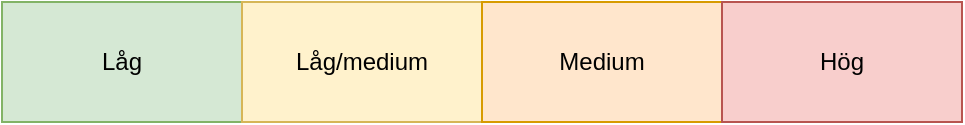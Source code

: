 <mxfile version="12.5.3" type="device"><diagram id="j1y6MOIH0bBtfUPnoSlW" name="Page-1"><mxGraphModel dx="1088" dy="968" grid="1" gridSize="10" guides="1" tooltips="1" connect="1" arrows="1" fold="1" page="1" pageScale="1" pageWidth="1169" pageHeight="827" math="0" shadow="0"><root><mxCell id="0"/><mxCell id="1" parent="0"/><mxCell id="bvOYzS5369TU3s9mVEdd-1" value="Låg" style="rounded=0;whiteSpace=wrap;html=1;fillColor=#d5e8d4;strokeColor=#82b366;" vertex="1" parent="1"><mxGeometry x="80" y="120" width="120" height="60" as="geometry"/></mxCell><mxCell id="bvOYzS5369TU3s9mVEdd-2" value="Låg/medium" style="rounded=0;whiteSpace=wrap;html=1;fillColor=#fff2cc;strokeColor=#d6b656;" vertex="1" parent="1"><mxGeometry x="200" y="120" width="120" height="60" as="geometry"/></mxCell><mxCell id="bvOYzS5369TU3s9mVEdd-3" value="Medium" style="rounded=0;whiteSpace=wrap;html=1;fillColor=#ffe6cc;strokeColor=#d79b00;" vertex="1" parent="1"><mxGeometry x="320" y="120" width="120" height="60" as="geometry"/></mxCell><mxCell id="bvOYzS5369TU3s9mVEdd-4" value="Hög" style="rounded=0;whiteSpace=wrap;html=1;fillColor=#f8cecc;strokeColor=#b85450;" vertex="1" parent="1"><mxGeometry x="440" y="120" width="120" height="60" as="geometry"/></mxCell></root></mxGraphModel></diagram></mxfile>